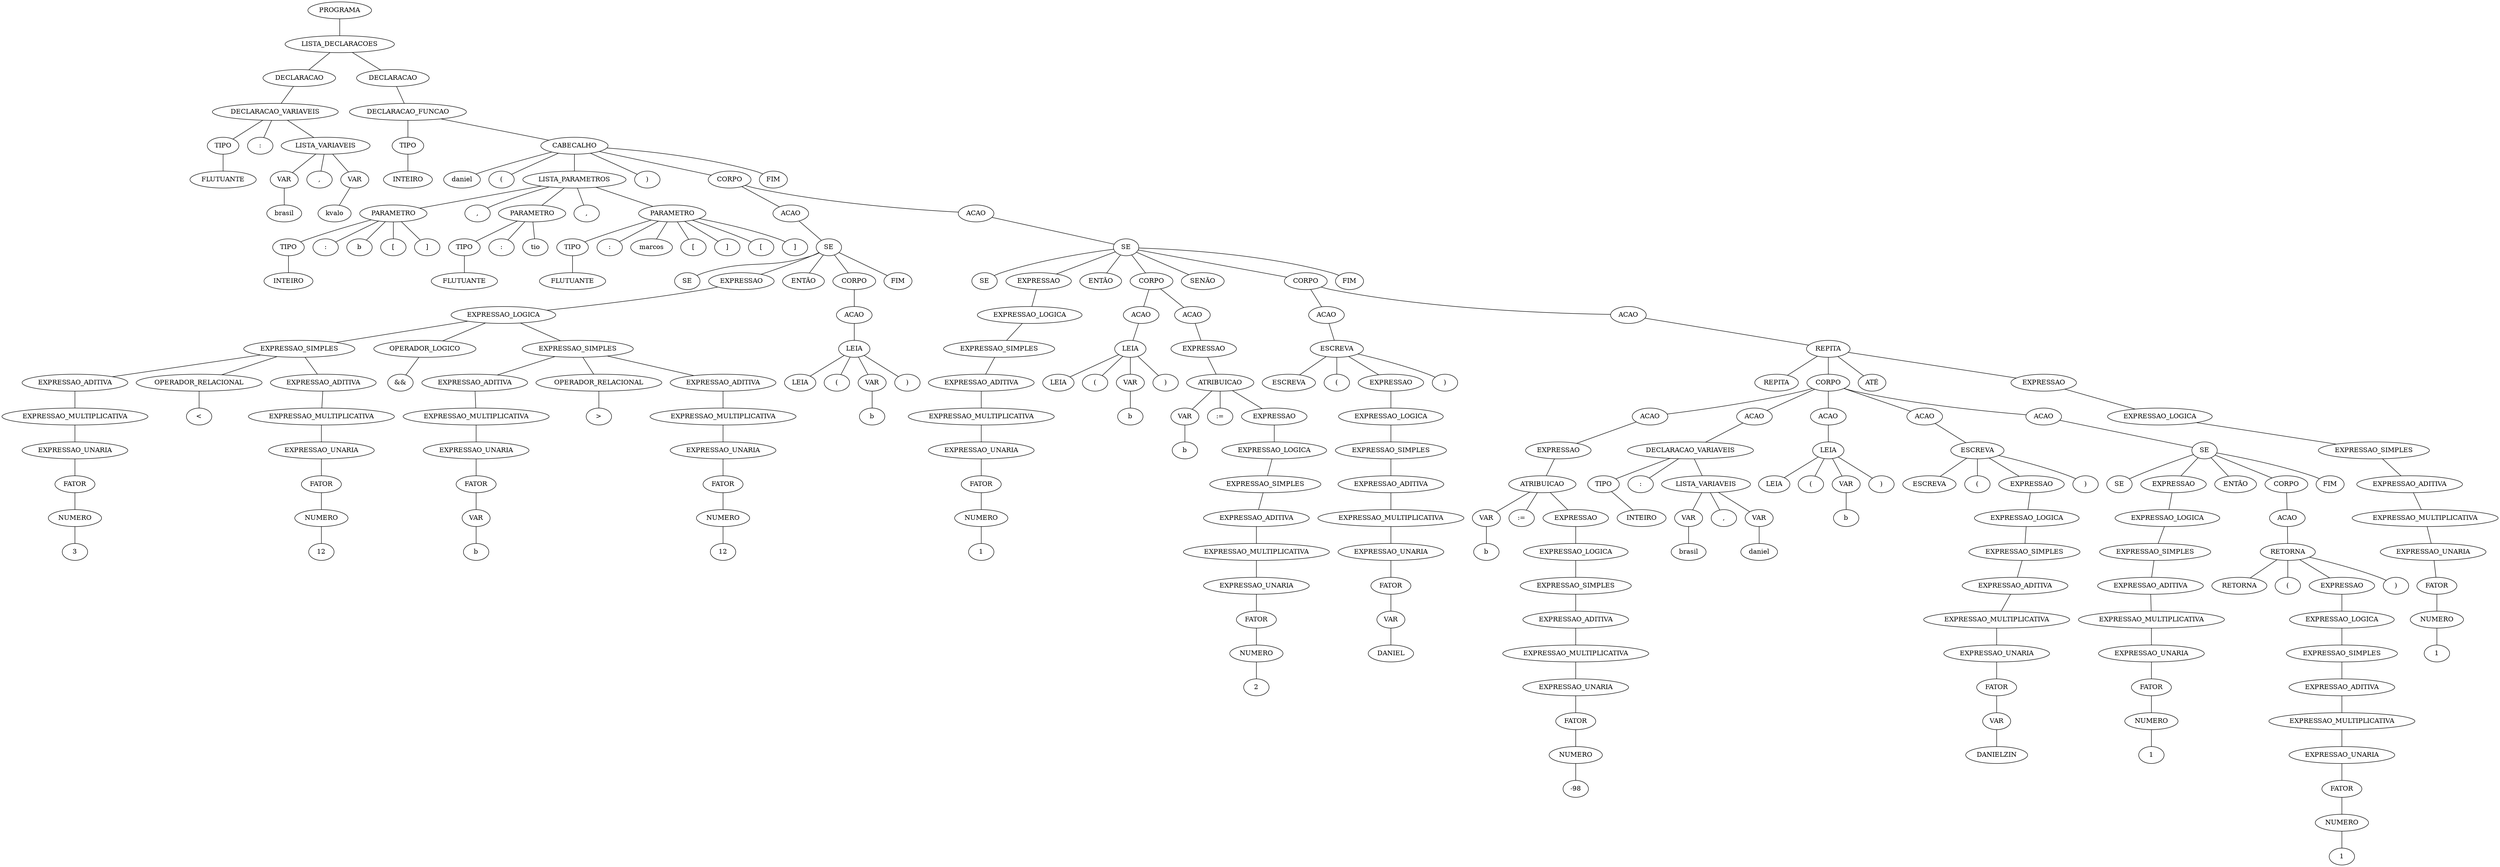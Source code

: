 strict graph G {
    30966448 [label="PROGRAMA"];
    30966544 [label="LISTA_DECLARACOES"];
    30966448 -- 30966544;
    30966544 [label="LISTA_DECLARACOES"];
    30966640 [label="DECLARACAO"];
    30966544 -- 30966640;
    30967920 [label="DECLARACAO"];
    30966544 -- 30967920;
    30966640 [label="DECLARACAO"];
    30966768 [label="DECLARACAO_VARIAVEIS"];
    30966640 -- 30966768;
    30966768 [label="DECLARACAO_VARIAVEIS"];
    30966864 [label="TIPO"];
    30966768 -- 30966864;
    30967088 [label=":"];
    30966768 -- 30967088;
    30967184 [label="LISTA_VARIAVEIS"];
    30966768 -- 30967184;
    30966864 [label="TIPO"];
    30966960 [label="FLUTUANTE"];
    30966864 -- 30966960;
    30966960 [label="FLUTUANTE"];
    30967088 [label=":"];
    30967184 [label="LISTA_VARIAVEIS"];
    30967280 [label="VAR"];
    30967184 -- 30967280;
    30967568 [label=","];
    30967184 -- 30967568;
    30967664 [label="VAR"];
    30967184 -- 30967664;
    30967280 [label="VAR"];
    30967408 [label="brasil"];
    30967280 -- 30967408;
    30967408 [label="brasil"];
    30967568 [label=","];
    30967664 [label="VAR"];
    30967824 [label="kvalo"];
    30967664 -- 30967824;
    30967824 [label="kvalo"];
    30967920 [label="DECLARACAO"];
    30968048 [label="DECLARACAO_FUNCAO"];
    30967920 -- 30968048;
    30968048 [label="DECLARACAO_FUNCAO"];
    30968144 [label="TIPO"];
    30968048 -- 30968144;
    30968336 [label="CABECALHO"];
    30968048 -- 30968336;
    30968144 [label="TIPO"];
    30968240 [label="INTEIRO"];
    30968144 -- 30968240;
    30968240 [label="INTEIRO"];
    30968336 [label="CABECALHO"];
    30968432 [label="daniel"];
    30968336 -- 30968432;
    30968624 [label="("];
    30968336 -- 30968624;
    30968720 [label="LISTA_PARAMETROS"];
    30968336 -- 30968720;
    30968768 [label=")"];
    30968336 -- 30968768;
    30971888 [label="CORPO"];
    30968336 -- 30971888;
    30968384 [label="FIM"];
    30968336 -- 30968384;
    30968432 [label="daniel"];
    30968624 [label="("];
    30968720 [label="LISTA_PARAMETROS"];
    30968816 [label="PARAMETRO"];
    30968720 -- 30968816;
    30968864 [label=","];
    30968720 -- 30968864;
    30969840 [label="PARAMETRO"];
    30968720 -- 30969840;
    30970480 [label=","];
    30968720 -- 30970480;
    30970576 [label="PARAMETRO"];
    30968720 -- 30970576;
    30968816 [label="PARAMETRO"];
    30968912 [label="TIPO"];
    30968816 -- 30968912;
    30969136 [label=":"];
    30968816 -- 30969136;
    30969296 [label="b"];
    30968816 -- 30969296;
    30969424 [label="["];
    30968816 -- 30969424;
    30969552 [label="]"];
    30968816 -- 30969552;
    30968912 [label="TIPO"];
    30969040 [label="INTEIRO"];
    30968912 -- 30969040;
    30969040 [label="INTEIRO"];
    30969136 [label=":"];
    30969296 [label="b"];
    30969424 [label="["];
    30969552 [label="]"];
    30968864 [label=","];
    30969840 [label="PARAMETRO"];
    30969936 [label="TIPO"];
    30969840 -- 30969936;
    30970160 [label=":"];
    30969840 -- 30970160;
    30970320 [label="tio"];
    30969840 -- 30970320;
    30969936 [label="TIPO"];
    30970064 [label="FLUTUANTE"];
    30969936 -- 30970064;
    30970064 [label="FLUTUANTE"];
    30970160 [label=":"];
    30970320 [label="tio"];
    30970480 [label=","];
    30970576 [label="PARAMETRO"];
    30970672 [label="TIPO"];
    30970576 -- 30970672;
    30970896 [label=":"];
    30970576 -- 30970896;
    30971056 [label="marcos"];
    30970576 -- 30971056;
    30971184 [label="["];
    30970576 -- 30971184;
    30971312 [label="]"];
    30970576 -- 30971312;
    30970624 [label="["];
    30970576 -- 30970624;
    30971600 [label="]"];
    30970576 -- 30971600;
    30970672 [label="TIPO"];
    30970800 [label="FLUTUANTE"];
    30970672 -- 30970800;
    30970800 [label="FLUTUANTE"];
    30970896 [label=":"];
    30971056 [label="marcos"];
    30971184 [label="["];
    30971312 [label="]"];
    30970624 [label="["];
    30971600 [label="]"];
    30968768 [label=")"];
    30971888 [label="CORPO"];
    30971984 [label="ACAO"];
    30971888 -- 30971984;
    30972128 [label="ACAO"];
    30971888 -- 30972128;
    30971984 [label="ACAO"];
    30972080 [label="SE"];
    30971984 -- 30972080;
    30972080 [label="SE"];
    30972240 [label="SE"];
    30972080 -- 30972240;
    30972336 [label="EXPRESSAO"];
    30972080 -- 30972336;
    30976992 [label="ENTÃO"];
    30972080 -- 30976992;
    30977088 [label="CORPO"];
    30972080 -- 30977088;
    30978048 [label="FIM"];
    30972080 -- 30978048;
    30972240 [label="SE"];
    30972336 [label="EXPRESSAO"];
    30972432 [label="EXPRESSAO_LOGICA"];
    30972336 -- 30972432;
    30972432 [label="EXPRESSAO_LOGICA"];
    30972528 [label="EXPRESSAO_SIMPLES"];
    30972432 -- 30972528;
    30975136 [label="OPERADOR_LOGICO"];
    30972432 -- 30975136;
    30975360 [label="EXPRESSAO_SIMPLES"];
    30972432 -- 30975360;
    30972528 [label="EXPRESSAO_SIMPLES"];
    30972624 [label="EXPRESSAO_ADITIVA"];
    30972528 -- 30972624;
    30973232 [label="OPERADOR_RELACIONAL"];
    30972528 -- 30973232;
    30973488 [label="EXPRESSAO_ADITIVA"];
    30972528 -- 30973488;
    30972624 [label="EXPRESSAO_ADITIVA"];
    30972720 [label="EXPRESSAO_MULTIPLICATIVA"];
    30972624 -- 30972720;
    30972720 [label="EXPRESSAO_MULTIPLICATIVA"];
    30972816 [label="EXPRESSAO_UNARIA"];
    30972720 -- 30972816;
    30972816 [label="EXPRESSAO_UNARIA"];
    30972912 [label="FATOR"];
    30972816 -- 30972912;
    30972912 [label="FATOR"];
    30973008 [label="NUMERO"];
    30972912 -- 30973008;
    30973008 [label="NUMERO"];
    30973136 [label="3"];
    30973008 -- 30973136;
    30973136 [label="3"];
    30973232 [label="OPERADOR_RELACIONAL"];
    30973392 [label="<"];
    30973232 -- 30973392;
    30973392 [label="<"];
    30973488 [label="EXPRESSAO_ADITIVA"];
    30973584 [label="EXPRESSAO_MULTIPLICATIVA"];
    30973488 -- 30973584;
    30973584 [label="EXPRESSAO_MULTIPLICATIVA"];
    30973680 [label="EXPRESSAO_UNARIA"];
    30973584 -- 30973680;
    30973680 [label="EXPRESSAO_UNARIA"];
    30973776 [label="FATOR"];
    30973680 -- 30973776;
    30973776 [label="FATOR"];
    30973872 [label="NUMERO"];
    30973776 -- 30973872;
    30973872 [label="NUMERO"];
    30974000 [label="12"];
    30973872 -- 30974000;
    30974000 [label="12"];
    30975136 [label="OPERADOR_LOGICO"];
    30975264 [label="&&"];
    30975136 -- 30975264;
    30975264 [label="&&"];
    30975360 [label="EXPRESSAO_SIMPLES"];
    30975456 [label="EXPRESSAO_ADITIVA"];
    30975360 -- 30975456;
    30976064 [label="OPERADOR_RELACIONAL"];
    30975360 -- 30976064;
    30976352 [label="EXPRESSAO_ADITIVA"];
    30975360 -- 30976352;
    30975456 [label="EXPRESSAO_ADITIVA"];
    30975552 [label="EXPRESSAO_MULTIPLICATIVA"];
    30975456 -- 30975552;
    30975552 [label="EXPRESSAO_MULTIPLICATIVA"];
    30975648 [label="EXPRESSAO_UNARIA"];
    30975552 -- 30975648;
    30975648 [label="EXPRESSAO_UNARIA"];
    30975744 [label="FATOR"];
    30975648 -- 30975744;
    30975744 [label="FATOR"];
    30975872 [label="VAR"];
    30975744 -- 30975872;
    30975872 [label="VAR"];
    30975968 [label="b"];
    30975872 -- 30975968;
    30975968 [label="b"];
    30976064 [label="OPERADOR_RELACIONAL"];
    30976256 [label=">"];
    30976064 -- 30976256;
    30976256 [label=">"];
    30976352 [label="EXPRESSAO_ADITIVA"];
    30976448 [label="EXPRESSAO_MULTIPLICATIVA"];
    30976352 -- 30976448;
    30976448 [label="EXPRESSAO_MULTIPLICATIVA"];
    30976544 [label="EXPRESSAO_UNARIA"];
    30976448 -- 30976544;
    30976544 [label="EXPRESSAO_UNARIA"];
    30976640 [label="FATOR"];
    30976544 -- 30976640;
    30976640 [label="FATOR"];
    30976736 [label="NUMERO"];
    30976640 -- 30976736;
    30976736 [label="NUMERO"];
    30976864 [label="12"];
    30976736 -- 30976864;
    30976864 [label="12"];
    30976992 [label="ENTÃO"];
    30977088 [label="CORPO"];
    30977184 [label="ACAO"];
    30977088 -- 30977184;
    30977184 [label="ACAO"];
    30977280 [label="LEIA"];
    30977184 -- 30977280;
    30977280 [label="LEIA"];
    30977376 [label="LEIA"];
    30977280 -- 30977376;
    30977536 [label="("];
    30977280 -- 30977536;
    30977632 [label="VAR"];
    30977280 -- 30977632;
    30977920 [label=")"];
    30977280 -- 30977920;
    30977376 [label="LEIA"];
    30977536 [label="("];
    30977632 [label="VAR"];
    30977760 [label="b"];
    30977632 -- 30977760;
    30977760 [label="b"];
    30977920 [label=")"];
    30978048 [label="FIM"];
    30972128 [label="ACAO"];
    30978272 [label="SE"];
    30972128 -- 30978272;
    30978272 [label="SE"];
    30978432 [label="SE"];
    30978272 -- 30978432;
    30978528 [label="EXPRESSAO"];
    30978272 -- 30978528;
    30979456 [label="ENTÃO"];
    30978272 -- 30979456;
    30979552 [label="CORPO"];
    30978272 -- 30979552;
    30982112 [label="SENÃO"];
    30978272 -- 30982112;
    30978320 [label="CORPO"];
    30978272 -- 30978320;
    30993728 [label="FIM"];
    30978272 -- 30993728;
    30978432 [label="SE"];
    30978528 [label="EXPRESSAO"];
    30978624 [label="EXPRESSAO_LOGICA"];
    30978528 -- 30978624;
    30978624 [label="EXPRESSAO_LOGICA"];
    30978720 [label="EXPRESSAO_SIMPLES"];
    30978624 -- 30978720;
    30978720 [label="EXPRESSAO_SIMPLES"];
    30978816 [label="EXPRESSAO_ADITIVA"];
    30978720 -- 30978816;
    30978816 [label="EXPRESSAO_ADITIVA"];
    30978912 [label="EXPRESSAO_MULTIPLICATIVA"];
    30978816 -- 30978912;
    30978912 [label="EXPRESSAO_MULTIPLICATIVA"];
    30979008 [label="EXPRESSAO_UNARIA"];
    30978912 -- 30979008;
    30979008 [label="EXPRESSAO_UNARIA"];
    30979104 [label="FATOR"];
    30979008 -- 30979104;
    30979104 [label="FATOR"];
    30979200 [label="NUMERO"];
    30979104 -- 30979200;
    30979200 [label="NUMERO"];
    30979328 [label="1"];
    30979200 -- 30979328;
    30979328 [label="1"];
    30979456 [label="ENTÃO"];
    30979552 [label="CORPO"];
    30979648 [label="ACAO"];
    30979552 -- 30979648;
    30980480 [label="ACAO"];
    30979552 -- 30980480;
    30979648 [label="ACAO"];
    30979744 [label="LEIA"];
    30979648 -- 30979744;
    30979744 [label="LEIA"];
    30979840 [label="LEIA"];
    30979744 -- 30979840;
    30980000 [label="("];
    30979744 -- 30980000;
    30980096 [label="VAR"];
    30979744 -- 30980096;
    30980384 [label=")"];
    30979744 -- 30980384;
    30979840 [label="LEIA"];
    30980000 [label="("];
    30980096 [label="VAR"];
    30980224 [label="b"];
    30980096 -- 30980224;
    30980224 [label="b"];
    30980384 [label=")"];
    30980480 [label="ACAO"];
    30980576 [label="EXPRESSAO"];
    30980480 -- 30980576;
    30980576 [label="EXPRESSAO"];
    30980704 [label="ATRIBUICAO"];
    30980576 -- 30980704;
    30980704 [label="ATRIBUICAO"];
    30980800 [label="VAR"];
    30980704 -- 30980800;
    30981088 [label=":="];
    30980704 -- 30981088;
    30981184 [label="EXPRESSAO"];
    30980704 -- 30981184;
    30980800 [label="VAR"];
    30980896 [label="b"];
    30980800 -- 30980896;
    30980896 [label="b"];
    30981088 [label=":="];
    30981184 [label="EXPRESSAO"];
    30981280 [label="EXPRESSAO_LOGICA"];
    30981184 -- 30981280;
    30981280 [label="EXPRESSAO_LOGICA"];
    30981376 [label="EXPRESSAO_SIMPLES"];
    30981280 -- 30981376;
    30981376 [label="EXPRESSAO_SIMPLES"];
    30981472 [label="EXPRESSAO_ADITIVA"];
    30981376 -- 30981472;
    30981472 [label="EXPRESSAO_ADITIVA"];
    30981568 [label="EXPRESSAO_MULTIPLICATIVA"];
    30981472 -- 30981568;
    30981568 [label="EXPRESSAO_MULTIPLICATIVA"];
    30981664 [label="EXPRESSAO_UNARIA"];
    30981568 -- 30981664;
    30981664 [label="EXPRESSAO_UNARIA"];
    30981760 [label="FATOR"];
    30981664 -- 30981760;
    30981760 [label="FATOR"];
    30981856 [label="NUMERO"];
    30981760 -- 30981856;
    30981856 [label="NUMERO"];
    30981984 [label="2"];
    30981856 -- 30981984;
    30981984 [label="2"];
    30982112 [label="SENÃO"];
    30978320 [label="CORPO"];
    30982336 [label="ACAO"];
    30978320 -- 30982336;
    30983840 [label="ACAO"];
    30978320 -- 30983840;
    30982336 [label="ACAO"];
    30982432 [label="ESCREVA"];
    30982336 -- 30982432;
    30982432 [label="ESCREVA"];
    30982528 [label="ESCREVA"];
    30982432 -- 30982528;
    30982688 [label="("];
    30982432 -- 30982688;
    30982784 [label="EXPRESSAO"];
    30982432 -- 30982784;
    30983744 [label=")"];
    30982432 -- 30983744;
    30982528 [label="ESCREVA"];
    30982688 [label="("];
    30982784 [label="EXPRESSAO"];
    30982912 [label="EXPRESSAO_LOGICA"];
    30982784 -- 30982912;
    30982912 [label="EXPRESSAO_LOGICA"];
    30983008 [label="EXPRESSAO_SIMPLES"];
    30982912 -- 30983008;
    30983008 [label="EXPRESSAO_SIMPLES"];
    30983104 [label="EXPRESSAO_ADITIVA"];
    30983008 -- 30983104;
    30983104 [label="EXPRESSAO_ADITIVA"];
    30983200 [label="EXPRESSAO_MULTIPLICATIVA"];
    30983104 -- 30983200;
    30983200 [label="EXPRESSAO_MULTIPLICATIVA"];
    30983296 [label="EXPRESSAO_UNARIA"];
    30983200 -- 30983296;
    30983296 [label="EXPRESSAO_UNARIA"];
    30983392 [label="FATOR"];
    30983296 -- 30983392;
    30983392 [label="FATOR"];
    30983488 [label="VAR"];
    30983392 -- 30983488;
    30983488 [label="VAR"];
    30983584 [label="DANIEL"];
    30983488 -- 30983584;
    30983584 [label="DANIEL"];
    30983744 [label=")"];
    30983840 [label="ACAO"];
    30983936 [label="REPITA"];
    30983840 -- 30983936;
    30983936 [label="REPITA"];
    30984064 [label="REPITA"];
    30983936 -- 30984064;
    30984160 [label="CORPO"];
    30983936 -- 30984160;
    30984208 [label="ATÉ"];
    30983936 -- 30984208;
    30992800 [label="EXPRESSAO"];
    30983936 -- 30992800;
    30984064 [label="REPITA"];
    30984160 [label="CORPO"];
    30984256 [label="ACAO"];
    30984160 -- 30984256;
    30985856 [label="ACAO"];
    30984160 -- 30985856;
    30987136 [label="ACAO"];
    30984160 -- 30987136;
    30987968 [label="ACAO"];
    30984160 -- 30987968;
    30989472 [label="ACAO"];
    30984160 -- 30989472;
    30984256 [label="ACAO"];
    30984352 [label="EXPRESSAO"];
    30984256 -- 30984352;
    30984352 [label="EXPRESSAO"];
    30984480 [label="ATRIBUICAO"];
    30984352 -- 30984480;
    30984480 [label="ATRIBUICAO"];
    30984576 [label="VAR"];
    30984480 -- 30984576;
    30984864 [label=":="];
    30984480 -- 30984864;
    30984960 [label="EXPRESSAO"];
    30984480 -- 30984960;
    30984576 [label="VAR"];
    30984672 [label="b"];
    30984576 -- 30984672;
    30984672 [label="b"];
    30984864 [label=":="];
    30984960 [label="EXPRESSAO"];
    30985056 [label="EXPRESSAO_LOGICA"];
    30984960 -- 30985056;
    30985056 [label="EXPRESSAO_LOGICA"];
    30985152 [label="EXPRESSAO_SIMPLES"];
    30985056 -- 30985152;
    30985152 [label="EXPRESSAO_SIMPLES"];
    30985248 [label="EXPRESSAO_ADITIVA"];
    30985152 -- 30985248;
    30985248 [label="EXPRESSAO_ADITIVA"];
    30985344 [label="EXPRESSAO_MULTIPLICATIVA"];
    30985248 -- 30985344;
    30985344 [label="EXPRESSAO_MULTIPLICATIVA"];
    30985440 [label="EXPRESSAO_UNARIA"];
    30985344 -- 30985440;
    30985440 [label="EXPRESSAO_UNARIA"];
    30985536 [label="FATOR"];
    30985440 -- 30985536;
    30985536 [label="FATOR"];
    30985632 [label="NUMERO"];
    30985536 -- 30985632;
    30985632 [label="NUMERO"];
    30985760 [label="-98"];
    30985632 -- 30985760;
    30985760 [label="-98"];
    30985856 [label="ACAO"];
    30985952 [label="DECLARACAO_VARIAVEIS"];
    30985856 -- 30985952;
    30985952 [label="DECLARACAO_VARIAVEIS"];
    30986048 [label="TIPO"];
    30985952 -- 30986048;
    30986304 [label=":"];
    30985952 -- 30986304;
    30986400 [label="LISTA_VARIAVEIS"];
    30985952 -- 30986400;
    30986048 [label="TIPO"];
    30986176 [label="INTEIRO"];
    30986048 -- 30986176;
    30986176 [label="INTEIRO"];
    30986304 [label=":"];
    30986400 [label="LISTA_VARIAVEIS"];
    30986496 [label="VAR"];
    30986400 -- 30986496;
    30986784 [label=","];
    30986400 -- 30986784;
    30986880 [label="VAR"];
    30986400 -- 30986880;
    30986496 [label="VAR"];
    30986624 [label="brasil"];
    30986496 -- 30986624;
    30986624 [label="brasil"];
    30986784 [label=","];
    30986880 [label="VAR"];
    30987040 [label="daniel"];
    30986880 -- 30987040;
    30987040 [label="daniel"];
    30987136 [label="ACAO"];
    30987232 [label="LEIA"];
    30987136 -- 30987232;
    30987232 [label="LEIA"];
    30987328 [label="LEIA"];
    30987232 -- 30987328;
    30987488 [label="("];
    30987232 -- 30987488;
    30987584 [label="VAR"];
    30987232 -- 30987584;
    30987872 [label=")"];
    30987232 -- 30987872;
    30987328 [label="LEIA"];
    30987488 [label="("];
    30987584 [label="VAR"];
    30987712 [label="b"];
    30987584 -- 30987712;
    30987712 [label="b"];
    30987872 [label=")"];
    30987968 [label="ACAO"];
    30988064 [label="ESCREVA"];
    30987968 -- 30988064;
    30988064 [label="ESCREVA"];
    30988160 [label="ESCREVA"];
    30988064 -- 30988160;
    30988320 [label="("];
    30988064 -- 30988320;
    30988416 [label="EXPRESSAO"];
    30988064 -- 30988416;
    30989376 [label=")"];
    30988064 -- 30989376;
    30988160 [label="ESCREVA"];
    30988320 [label="("];
    30988416 [label="EXPRESSAO"];
    30988544 [label="EXPRESSAO_LOGICA"];
    30988416 -- 30988544;
    30988544 [label="EXPRESSAO_LOGICA"];
    30988640 [label="EXPRESSAO_SIMPLES"];
    30988544 -- 30988640;
    30988640 [label="EXPRESSAO_SIMPLES"];
    30988736 [label="EXPRESSAO_ADITIVA"];
    30988640 -- 30988736;
    30988736 [label="EXPRESSAO_ADITIVA"];
    30988832 [label="EXPRESSAO_MULTIPLICATIVA"];
    30988736 -- 30988832;
    30988832 [label="EXPRESSAO_MULTIPLICATIVA"];
    30988928 [label="EXPRESSAO_UNARIA"];
    30988832 -- 30988928;
    30988928 [label="EXPRESSAO_UNARIA"];
    30989024 [label="FATOR"];
    30988928 -- 30989024;
    30989024 [label="FATOR"];
    30989120 [label="VAR"];
    30989024 -- 30989120;
    30989120 [label="VAR"];
    30989216 [label="DANIELZIN"];
    30989120 -- 30989216;
    30989216 [label="DANIELZIN"];
    30989376 [label=")"];
    30989472 [label="ACAO"];
    30989568 [label="SE"];
    30989472 -- 30989568;
    30989568 [label="SE"];
    30989728 [label="SE"];
    30989568 -- 30989728;
    30989824 [label="EXPRESSAO"];
    30989568 -- 30989824;
    30990752 [label="ENTÃO"];
    30989568 -- 30990752;
    30990848 [label="CORPO"];
    30989568 -- 30990848;
    30992480 [label="FIM"];
    30989568 -- 30992480;
    30989728 [label="SE"];
    30989824 [label="EXPRESSAO"];
    30989920 [label="EXPRESSAO_LOGICA"];
    30989824 -- 30989920;
    30989920 [label="EXPRESSAO_LOGICA"];
    30990016 [label="EXPRESSAO_SIMPLES"];
    30989920 -- 30990016;
    30990016 [label="EXPRESSAO_SIMPLES"];
    30990112 [label="EXPRESSAO_ADITIVA"];
    30990016 -- 30990112;
    30990112 [label="EXPRESSAO_ADITIVA"];
    30990208 [label="EXPRESSAO_MULTIPLICATIVA"];
    30990112 -- 30990208;
    30990208 [label="EXPRESSAO_MULTIPLICATIVA"];
    30990304 [label="EXPRESSAO_UNARIA"];
    30990208 -- 30990304;
    30990304 [label="EXPRESSAO_UNARIA"];
    30990400 [label="FATOR"];
    30990304 -- 30990400;
    30990400 [label="FATOR"];
    30990496 [label="NUMERO"];
    30990400 -- 30990496;
    30990496 [label="NUMERO"];
    30990624 [label="1"];
    30990496 -- 30990624;
    30990624 [label="1"];
    30990752 [label="ENTÃO"];
    30990848 [label="CORPO"];
    30990944 [label="ACAO"];
    30990848 -- 30990944;
    30990944 [label="ACAO"];
    30991040 [label="RETORNA"];
    30990944 -- 30991040;
    30991040 [label="RETORNA"];
    30991136 [label="RETORNA"];
    30991040 -- 30991136;
    30991328 [label="("];
    30991040 -- 30991328;
    30991424 [label="EXPRESSAO"];
    30991040 -- 30991424;
    30992352 [label=")"];
    30991040 -- 30992352;
    30991136 [label="RETORNA"];
    30991328 [label="("];
    30991424 [label="EXPRESSAO"];
    30991520 [label="EXPRESSAO_LOGICA"];
    30991424 -- 30991520;
    30991520 [label="EXPRESSAO_LOGICA"];
    30991616 [label="EXPRESSAO_SIMPLES"];
    30991520 -- 30991616;
    30991616 [label="EXPRESSAO_SIMPLES"];
    30991712 [label="EXPRESSAO_ADITIVA"];
    30991616 -- 30991712;
    30991712 [label="EXPRESSAO_ADITIVA"];
    30991808 [label="EXPRESSAO_MULTIPLICATIVA"];
    30991712 -- 30991808;
    30991808 [label="EXPRESSAO_MULTIPLICATIVA"];
    30991904 [label="EXPRESSAO_UNARIA"];
    30991808 -- 30991904;
    30991904 [label="EXPRESSAO_UNARIA"];
    30992000 [label="FATOR"];
    30991904 -- 30992000;
    30992000 [label="FATOR"];
    30992096 [label="NUMERO"];
    30992000 -- 30992096;
    30992096 [label="NUMERO"];
    30992224 [label="1"];
    30992096 -- 30992224;
    30992224 [label="1"];
    30992352 [label=")"];
    30992480 [label="FIM"];
    30984208 [label="ATÉ"];
    30992800 [label="EXPRESSAO"];
    30992896 [label="EXPRESSAO_LOGICA"];
    30992800 -- 30992896;
    30992896 [label="EXPRESSAO_LOGICA"];
    30992992 [label="EXPRESSAO_SIMPLES"];
    30992896 -- 30992992;
    30992992 [label="EXPRESSAO_SIMPLES"];
    30993088 [label="EXPRESSAO_ADITIVA"];
    30992992 -- 30993088;
    30993088 [label="EXPRESSAO_ADITIVA"];
    30993184 [label="EXPRESSAO_MULTIPLICATIVA"];
    30993088 -- 30993184;
    30993184 [label="EXPRESSAO_MULTIPLICATIVA"];
    30993280 [label="EXPRESSAO_UNARIA"];
    30993184 -- 30993280;
    30993280 [label="EXPRESSAO_UNARIA"];
    30993376 [label="FATOR"];
    30993280 -- 30993376;
    30993376 [label="FATOR"];
    30993472 [label="NUMERO"];
    30993376 -- 30993472;
    30993472 [label="NUMERO"];
    30993600 [label="1"];
    30993472 -- 30993600;
    30993600 [label="1"];
    30993728 [label="FIM"];
    30968384 [label="FIM"];
}